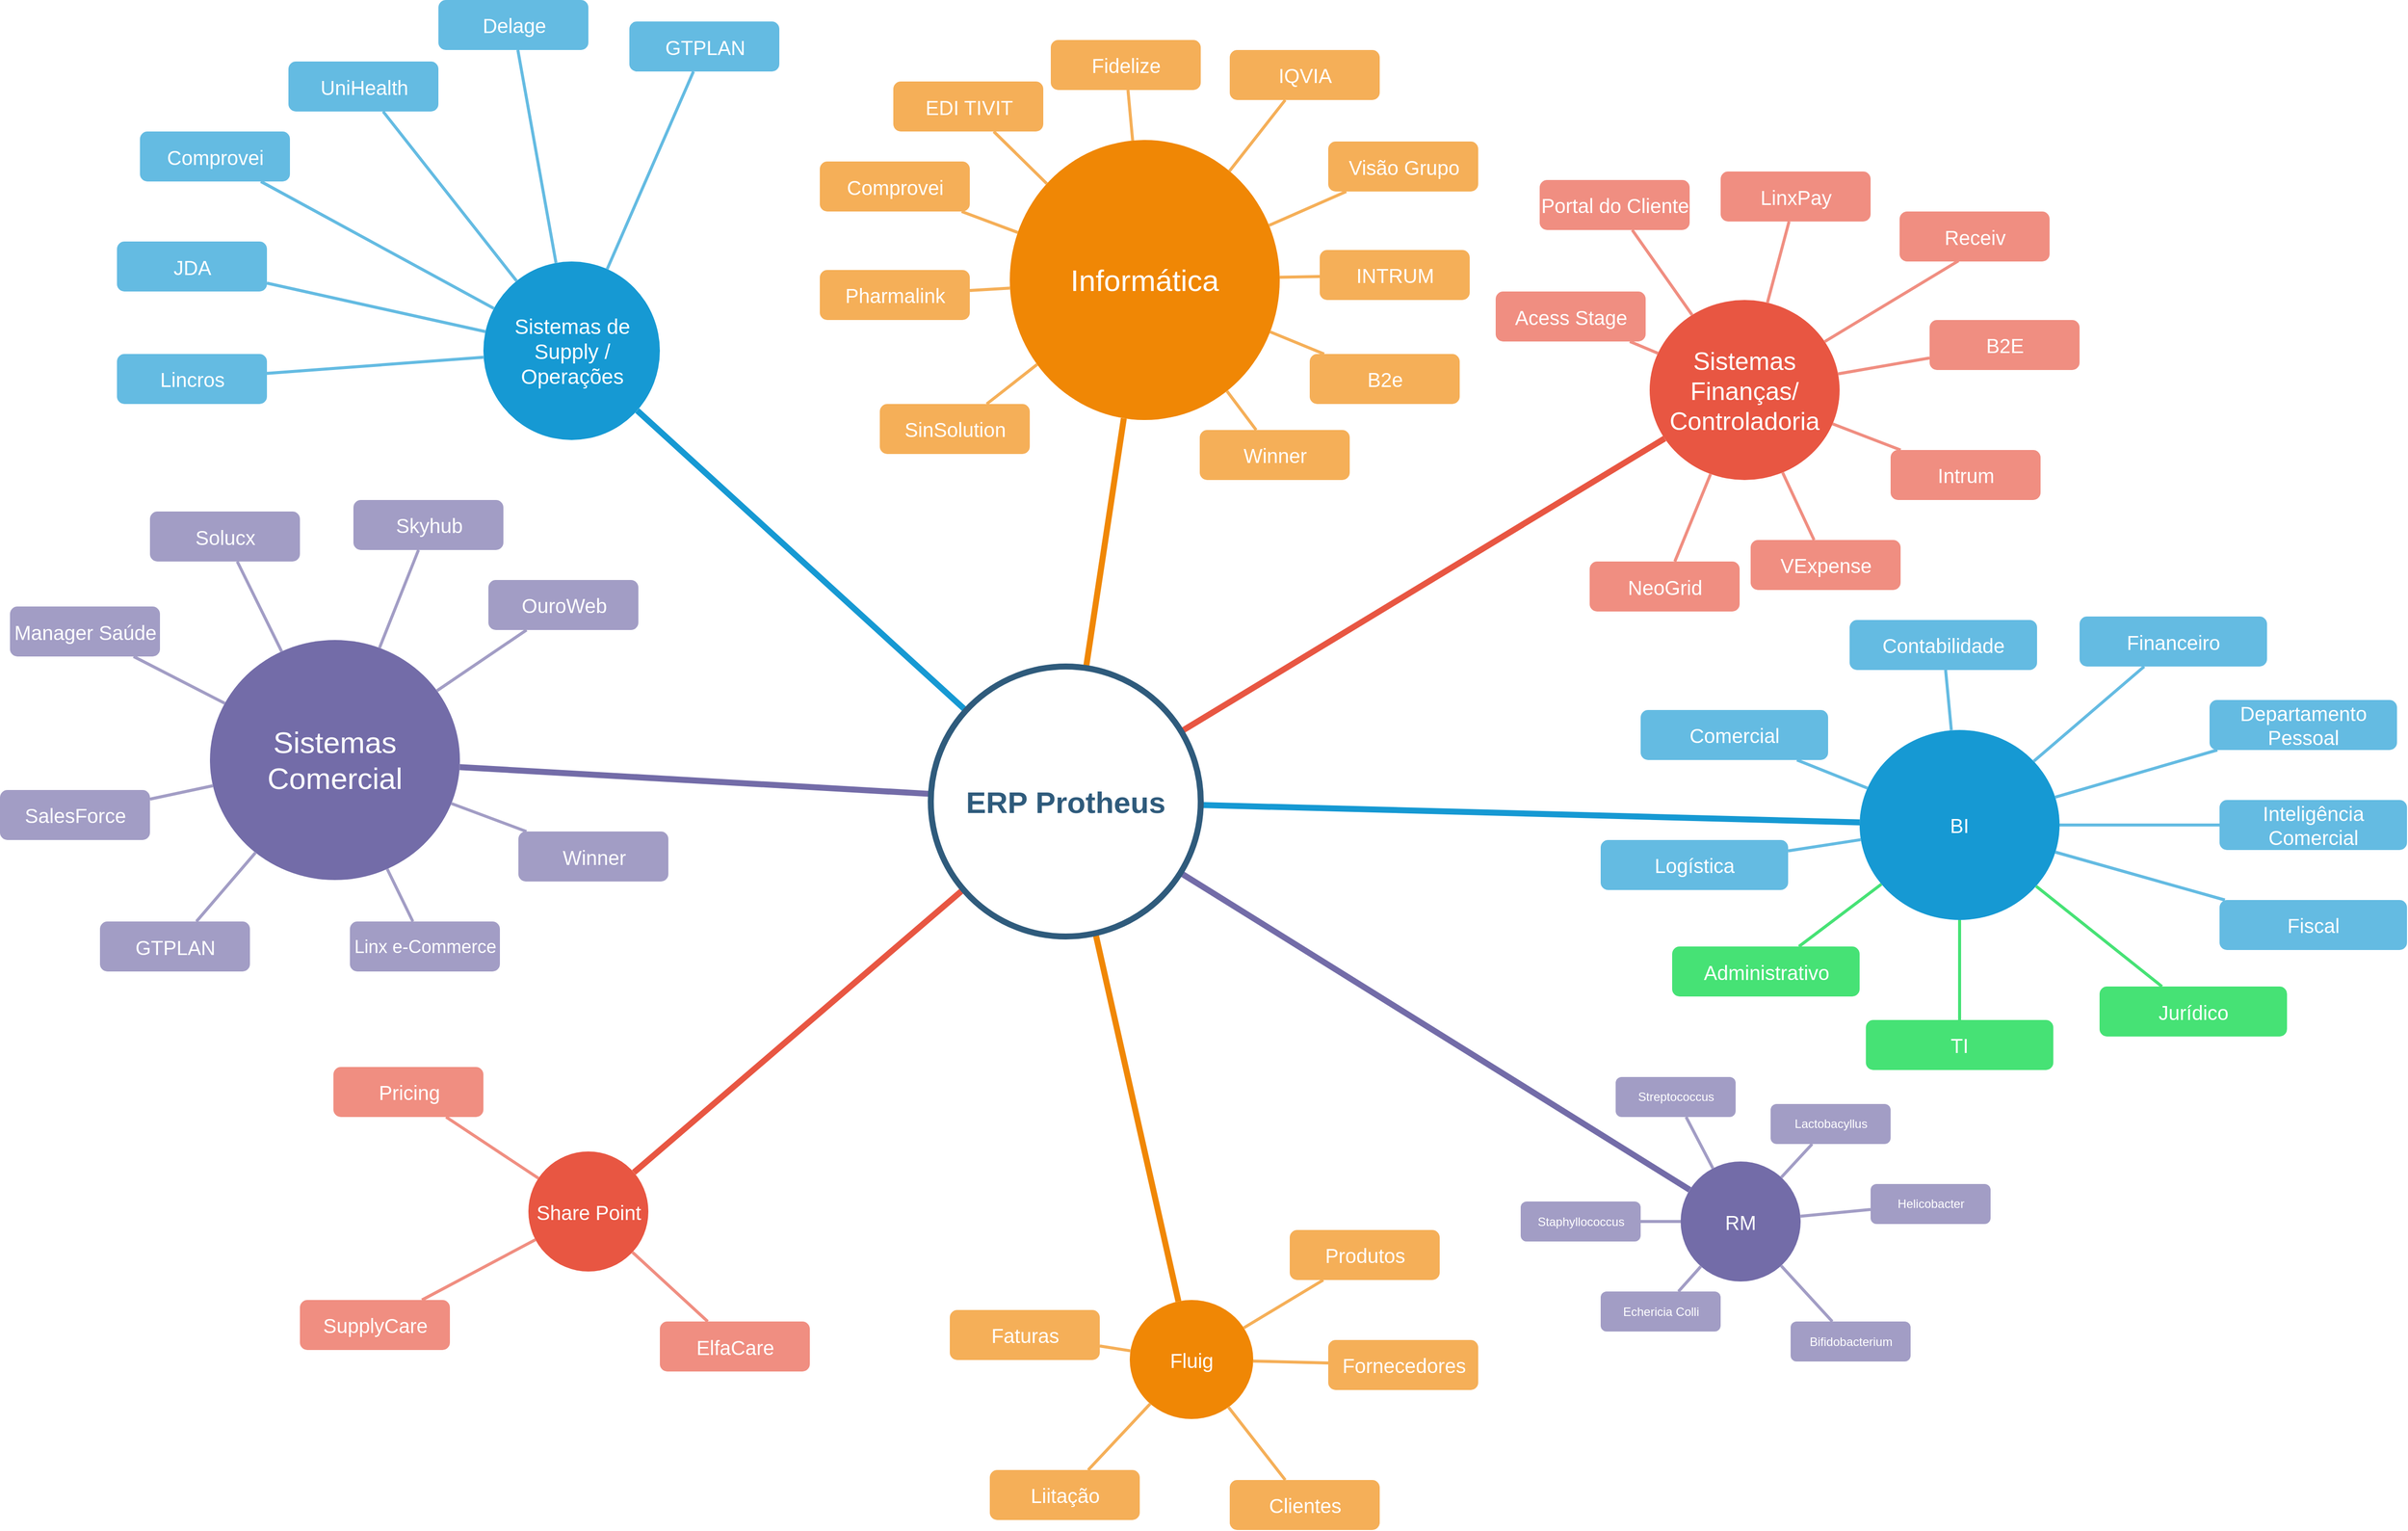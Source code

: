 <mxfile version="14.2.9" type="github">
  <diagram id="6a731a19-8d31-9384-78a2-239565b7b9f0" name="Page-1">
    <mxGraphModel dx="1102" dy="614" grid="1" gridSize="10" guides="1" tooltips="1" connect="1" arrows="1" fold="1" page="1" pageScale="1" pageWidth="1169" pageHeight="827" background="#ffffff" math="0" shadow="0">
      <root>
        <mxCell id="0" />
        <mxCell id="1" parent="0" />
        <mxCell id="1350" value="Sistemas de Supply / Operações" style="ellipse;whiteSpace=wrap;html=1;shadow=0;fontFamily=Helvetica;fontSize=21;fontColor=#FFFFFF;align=center;strokeWidth=3;fillColor=#1699D3;strokeColor=none;" parent="1" vertex="1">
          <mxGeometry x="513.5" y="271.5" width="176.5" height="178.5" as="geometry" />
        </mxCell>
        <mxCell id="1351" value="Informática" style="ellipse;whiteSpace=wrap;html=1;shadow=0;fontFamily=Helvetica;fontSize=30;fontColor=#FFFFFF;align=center;strokeWidth=3;fillColor=#F08705;strokeColor=none;gradientColor=none;" parent="1" vertex="1">
          <mxGeometry x="1040" y="150" width="270" height="280" as="geometry" />
        </mxCell>
        <mxCell id="1352" value="Sistemas Finanças/ Controladoria" style="ellipse;whiteSpace=wrap;html=1;shadow=0;fontFamily=Helvetica;fontSize=25;fontColor=#FFFFFF;align=center;strokeWidth=3;fillColor=#E85642;strokeColor=none;" parent="1" vertex="1">
          <mxGeometry x="1680" y="310" width="190" height="180" as="geometry" />
        </mxCell>
        <mxCell id="1353" value="BI" style="ellipse;whiteSpace=wrap;html=1;shadow=0;fontFamily=Helvetica;fontSize=20;fontColor=#FFFFFF;align=center;strokeWidth=3;fillColor=#1699D3;strokeColor=none;" parent="1" vertex="1">
          <mxGeometry x="1890" y="740" width="200" height="190" as="geometry" />
        </mxCell>
        <mxCell id="1354" value="RM" style="ellipse;whiteSpace=wrap;html=1;shadow=0;fontFamily=Helvetica;fontSize=20;fontColor=#FFFFFF;align=center;strokeWidth=3;fillColor=#736ca8;strokeColor=none;" parent="1" vertex="1">
          <mxGeometry x="1711" y="1171.5" width="120" height="120" as="geometry" />
        </mxCell>
        <mxCell id="1355" value="Fluig" style="ellipse;whiteSpace=wrap;html=1;shadow=0;fontFamily=Helvetica;fontSize=20;fontColor=#FFFFFF;align=center;strokeWidth=3;fillColor=#F08705;strokeColor=none;" parent="1" vertex="1">
          <mxGeometry x="1160" y="1310" width="123.5" height="119" as="geometry" />
        </mxCell>
        <mxCell id="1356" value="Share Point" style="ellipse;whiteSpace=wrap;html=1;shadow=0;fontFamily=Helvetica;fontSize=20;fontColor=#FFFFFF;align=center;strokeWidth=3;fillColor=#E85642;strokeColor=none;" parent="1" vertex="1">
          <mxGeometry x="558.5" y="1161.5" width="120" height="120" as="geometry" />
        </mxCell>
        <mxCell id="1358" value="UniHealth" style="rounded=1;fillColor=#64BBE2;strokeColor=none;strokeWidth=3;shadow=0;html=1;fontColor=#FFFFFF;fontSize=20;" parent="1" vertex="1">
          <mxGeometry x="318.5" y="71.5" width="150" height="50" as="geometry" />
        </mxCell>
        <mxCell id="1359" style="endArrow=none;strokeWidth=6;strokeColor=#1699D3;html=1;" parent="1" source="1515" target="1350" edge="1">
          <mxGeometry relative="1" as="geometry" />
        </mxCell>
        <mxCell id="1360" style="endArrow=none;strokeWidth=6;strokeColor=#f08705;html=1;" parent="1" source="1515" target="1351" edge="1">
          <mxGeometry relative="1" as="geometry" />
        </mxCell>
        <mxCell id="1361" style="endArrow=none;strokeWidth=6;strokeColor=#E85642;html=1;" parent="1" source="1515" target="1352" edge="1">
          <mxGeometry relative="1" as="geometry" />
        </mxCell>
        <mxCell id="1362" style="endArrow=none;strokeWidth=6;strokeColor=#1699D3;html=1;" parent="1" source="1515" target="1353" edge="1">
          <mxGeometry relative="1" as="geometry" />
        </mxCell>
        <mxCell id="1363" style="endArrow=none;strokeWidth=6;strokeColor=#736CA8;html=1;" parent="1" source="1515" target="1516" edge="1">
          <mxGeometry relative="1" as="geometry" />
        </mxCell>
        <mxCell id="1364" style="endArrow=none;strokeWidth=6;strokeColor=#736ca8;html=1;" parent="1" source="1515" target="1354" edge="1">
          <mxGeometry relative="1" as="geometry" />
        </mxCell>
        <mxCell id="1365" value="" style="edgeStyle=none;endArrow=none;strokeWidth=6;strokeColor=#F08705;html=1;" parent="1" source="1515" target="1355" edge="1">
          <mxGeometry x="181" y="226.5" width="100" height="100" as="geometry">
            <mxPoint x="181" y="326.5" as="sourcePoint" />
            <mxPoint x="281" y="226.5" as="targetPoint" />
          </mxGeometry>
        </mxCell>
        <mxCell id="1366" value="" style="edgeStyle=none;endArrow=none;strokeWidth=6;strokeColor=#E85642;html=1;" parent="1" source="1515" target="1356" edge="1">
          <mxGeometry x="181" y="226.5" width="100" height="100" as="geometry">
            <mxPoint x="181" y="326.5" as="sourcePoint" />
            <mxPoint x="281" y="226.5" as="targetPoint" />
          </mxGeometry>
        </mxCell>
        <mxCell id="1367" value="JDA" style="rounded=1;fillColor=#64BBE2;strokeColor=none;strokeWidth=3;shadow=0;html=1;fontColor=#FFFFFF;fontSize=20;" parent="1" vertex="1">
          <mxGeometry x="147" y="251.5" width="150" height="50" as="geometry" />
        </mxCell>
        <mxCell id="1368" value="Delage" style="rounded=1;fillColor=#64BBE2;strokeColor=none;strokeWidth=3;shadow=0;html=1;fontColor=#FFFFFF;fontSize=20;" parent="1" vertex="1">
          <mxGeometry x="468.5" y="10" width="150" height="50" as="geometry" />
        </mxCell>
        <mxCell id="1378" value="" style="edgeStyle=none;endArrow=none;strokeWidth=3;strokeColor=#64BBE2;html=1;" parent="1" source="1350" target="1367" edge="1">
          <mxGeometry x="-221.5" y="56.5" width="100" height="100" as="geometry">
            <mxPoint x="-221.5" y="156.5" as="sourcePoint" />
            <mxPoint x="-121.5" y="56.5" as="targetPoint" />
          </mxGeometry>
        </mxCell>
        <mxCell id="1379" value="" style="edgeStyle=none;endArrow=none;strokeWidth=3;strokeColor=#64BBE2;html=1;" parent="1" source="1350" target="1358" edge="1">
          <mxGeometry x="-221.5" y="56.5" width="100" height="100" as="geometry">
            <mxPoint x="-221.5" y="156.5" as="sourcePoint" />
            <mxPoint x="-121.5" y="56.5" as="targetPoint" />
          </mxGeometry>
        </mxCell>
        <mxCell id="1380" value="" style="edgeStyle=none;endArrow=none;strokeWidth=3;strokeColor=#64BBE2;html=1;" parent="1" source="1350" target="1368" edge="1">
          <mxGeometry x="-221.5" y="56.5" width="100" height="100" as="geometry">
            <mxPoint x="-221.5" y="156.5" as="sourcePoint" />
            <mxPoint x="-121.5" y="56.5" as="targetPoint" />
          </mxGeometry>
        </mxCell>
        <mxCell id="1388" value="SinSolution" style="rounded=1;fillColor=#f5af58;strokeColor=none;strokeWidth=3;shadow=0;html=1;fontColor=#FFFFFF;fontSize=20;" parent="1" vertex="1">
          <mxGeometry x="910" y="414" width="150" height="50" as="geometry" />
        </mxCell>
        <mxCell id="1389" value="Pharmalink" style="rounded=1;fillColor=#f5af58;strokeColor=none;strokeWidth=3;shadow=0;html=1;fontColor=#FFFFFF;fontSize=20;" parent="1" vertex="1">
          <mxGeometry x="850" y="280" width="150" height="50" as="geometry" />
        </mxCell>
        <mxCell id="1390" value="Comprovei" style="rounded=1;fillColor=#f5af58;strokeColor=none;strokeWidth=3;shadow=0;html=1;fontColor=#FFFFFF;fontSize=20;" parent="1" vertex="1">
          <mxGeometry x="850" y="171.5" width="150" height="50" as="geometry" />
        </mxCell>
        <mxCell id="1391" value="EDI TIVIT" style="rounded=1;fillColor=#f5af58;strokeColor=none;strokeWidth=3;shadow=0;html=1;fontColor=#FFFFFF;fontSize=20;" parent="1" vertex="1">
          <mxGeometry x="923.5" y="91.5" width="150" height="50" as="geometry" />
        </mxCell>
        <mxCell id="1392" value="Fidelize" style="rounded=1;fillColor=#f5af58;strokeColor=none;strokeWidth=3;shadow=0;html=1;fontColor=#FFFFFF;fontSize=20;" parent="1" vertex="1">
          <mxGeometry x="1081" y="50" width="150" height="50" as="geometry" />
        </mxCell>
        <mxCell id="1393" value="IQVIA" style="rounded=1;fillColor=#f5af58;strokeColor=none;strokeWidth=3;shadow=0;html=1;fontColor=#FFFFFF;fontSize=20;" parent="1" vertex="1">
          <mxGeometry x="1260" y="60" width="150" height="50" as="geometry" />
        </mxCell>
        <mxCell id="1394" value="Visão Grupo" style="rounded=1;fillColor=#f5af58;strokeColor=none;strokeWidth=3;shadow=0;html=1;fontColor=#FFFFFF;fontSize=20;" parent="1" vertex="1">
          <mxGeometry x="1358.5" y="151.5" width="150" height="50" as="geometry" />
        </mxCell>
        <mxCell id="1395" value="INTRUM" style="rounded=1;fillColor=#f5af58;strokeColor=none;strokeWidth=3;shadow=0;html=1;fontColor=#FFFFFF;fontSize=20;" parent="1" vertex="1">
          <mxGeometry x="1350" y="260" width="150" height="50" as="geometry" />
        </mxCell>
        <mxCell id="1396" value="B2e" style="rounded=1;fillColor=#f5af58;strokeColor=none;strokeWidth=3;shadow=0;html=1;fontColor=#FFFFFF;fontSize=20;" parent="1" vertex="1">
          <mxGeometry x="1340" y="364" width="150" height="50" as="geometry" />
        </mxCell>
        <mxCell id="1397" value="Winner" style="rounded=1;fillColor=#f5af58;strokeColor=none;strokeWidth=3;shadow=0;html=1;fontColor=#FFFFFF;fontSize=20;" parent="1" vertex="1">
          <mxGeometry x="1230" y="440" width="150" height="50" as="geometry" />
        </mxCell>
        <mxCell id="1400" value="" style="edgeStyle=none;endArrow=none;strokeWidth=3;strokeColor=#F5AF58;html=1;" parent="1" source="1351" target="1388" edge="1">
          <mxGeometry x="3.5" y="21.5" width="100" height="100" as="geometry">
            <mxPoint x="3.5" y="121.5" as="sourcePoint" />
            <mxPoint x="103.5" y="21.5" as="targetPoint" />
          </mxGeometry>
        </mxCell>
        <mxCell id="1401" value="" style="edgeStyle=none;endArrow=none;strokeWidth=3;strokeColor=#F5AF58;html=1;" parent="1" source="1351" target="1389" edge="1">
          <mxGeometry x="3.5" y="21.5" width="100" height="100" as="geometry">
            <mxPoint x="3.5" y="121.5" as="sourcePoint" />
            <mxPoint x="103.5" y="21.5" as="targetPoint" />
          </mxGeometry>
        </mxCell>
        <mxCell id="1402" value="" style="edgeStyle=none;endArrow=none;strokeWidth=3;strokeColor=#F5AF58;html=1;" parent="1" source="1351" target="1390" edge="1">
          <mxGeometry x="3.5" y="21.5" width="100" height="100" as="geometry">
            <mxPoint x="3.5" y="121.5" as="sourcePoint" />
            <mxPoint x="103.5" y="21.5" as="targetPoint" />
          </mxGeometry>
        </mxCell>
        <mxCell id="1403" value="" style="edgeStyle=none;endArrow=none;strokeWidth=3;strokeColor=#F5AF58;html=1;" parent="1" source="1351" target="1391" edge="1">
          <mxGeometry x="3.5" y="21.5" width="100" height="100" as="geometry">
            <mxPoint x="3.5" y="121.5" as="sourcePoint" />
            <mxPoint x="103.5" y="21.5" as="targetPoint" />
          </mxGeometry>
        </mxCell>
        <mxCell id="1404" value="" style="edgeStyle=none;endArrow=none;strokeWidth=3;strokeColor=#F5AF58;html=1;" parent="1" source="1351" target="1392" edge="1">
          <mxGeometry x="3.5" y="21.5" width="100" height="100" as="geometry">
            <mxPoint x="3.5" y="121.5" as="sourcePoint" />
            <mxPoint x="103.5" y="21.5" as="targetPoint" />
          </mxGeometry>
        </mxCell>
        <mxCell id="1405" value="" style="edgeStyle=none;endArrow=none;strokeWidth=3;strokeColor=#F5AF58;html=1;" parent="1" source="1351" target="1393" edge="1">
          <mxGeometry x="3.5" y="21.5" width="100" height="100" as="geometry">
            <mxPoint x="3.5" y="121.5" as="sourcePoint" />
            <mxPoint x="103.5" y="21.5" as="targetPoint" />
          </mxGeometry>
        </mxCell>
        <mxCell id="1406" value="" style="edgeStyle=none;endArrow=none;strokeWidth=3;strokeColor=#F5AF58;html=1;" parent="1" source="1351" target="1394" edge="1">
          <mxGeometry x="3.5" y="21.5" width="100" height="100" as="geometry">
            <mxPoint x="3.5" y="121.5" as="sourcePoint" />
            <mxPoint x="103.5" y="21.5" as="targetPoint" />
          </mxGeometry>
        </mxCell>
        <mxCell id="1407" value="" style="edgeStyle=none;endArrow=none;strokeWidth=3;strokeColor=#F5AF58;html=1;" parent="1" source="1351" target="1395" edge="1">
          <mxGeometry x="3.5" y="21.5" width="100" height="100" as="geometry">
            <mxPoint x="3.5" y="121.5" as="sourcePoint" />
            <mxPoint x="103.5" y="21.5" as="targetPoint" />
          </mxGeometry>
        </mxCell>
        <mxCell id="1408" value="" style="edgeStyle=none;endArrow=none;strokeWidth=3;strokeColor=#F5AF58;html=1;" parent="1" source="1351" target="1396" edge="1">
          <mxGeometry x="3.5" y="21.5" width="100" height="100" as="geometry">
            <mxPoint x="3.5" y="121.5" as="sourcePoint" />
            <mxPoint x="103.5" y="21.5" as="targetPoint" />
          </mxGeometry>
        </mxCell>
        <mxCell id="1409" value="" style="edgeStyle=none;endArrow=none;strokeWidth=3;strokeColor=#F5AF58;html=1;" parent="1" source="1351" target="1397" edge="1">
          <mxGeometry x="3.5" y="21.5" width="100" height="100" as="geometry">
            <mxPoint x="3.5" y="121.5" as="sourcePoint" />
            <mxPoint x="103.5" y="21.5" as="targetPoint" />
          </mxGeometry>
        </mxCell>
        <mxCell id="1413" value="Acess Stage" style="rounded=1;fillColor=#f08e81;strokeColor=none;strokeWidth=3;shadow=0;html=1;fontColor=#FFFFFF;fontSize=20;" parent="1" vertex="1">
          <mxGeometry x="1526" y="301.5" width="150" height="50" as="geometry" />
        </mxCell>
        <mxCell id="1414" value="LinxPay" style="rounded=1;fillColor=#f08e81;strokeColor=none;strokeWidth=3;shadow=0;html=1;fontColor=#FFFFFF;fontSize=20;" parent="1" vertex="1">
          <mxGeometry x="1751" y="181.5" width="150" height="50" as="geometry" />
        </mxCell>
        <mxCell id="1415" value="B2E" style="rounded=1;fillColor=#f08e81;strokeColor=none;strokeWidth=3;shadow=0;html=1;fontColor=#FFFFFF;fontSize=20;" parent="1" vertex="1">
          <mxGeometry x="1960" y="330" width="150" height="50" as="geometry" />
        </mxCell>
        <mxCell id="1416" value="Intrum" style="rounded=1;fillColor=#f08e81;strokeColor=none;strokeWidth=3;shadow=0;html=1;fontColor=#FFFFFF;fontSize=20;" parent="1" vertex="1">
          <mxGeometry x="1921" y="460" width="150" height="50" as="geometry" />
        </mxCell>
        <mxCell id="1424" value="" style="edgeStyle=none;endArrow=none;strokeWidth=3;strokeColor=#F08E81;html=1;" parent="1" source="1352" target="1413" edge="1">
          <mxGeometry x="31" y="106.5" width="100" height="100" as="geometry">
            <mxPoint x="31" y="206.5" as="sourcePoint" />
            <mxPoint x="131" y="106.5" as="targetPoint" />
          </mxGeometry>
        </mxCell>
        <mxCell id="1425" value="" style="edgeStyle=none;endArrow=none;strokeWidth=3;strokeColor=#F08E81;html=1;" parent="1" source="1352" target="1414" edge="1">
          <mxGeometry x="31" y="106.5" width="100" height="100" as="geometry">
            <mxPoint x="31" y="206.5" as="sourcePoint" />
            <mxPoint x="131" y="106.5" as="targetPoint" />
          </mxGeometry>
        </mxCell>
        <mxCell id="1426" value="" style="edgeStyle=none;endArrow=none;strokeWidth=3;strokeColor=#F08E81;html=1;" parent="1" source="1352" target="1415" edge="1">
          <mxGeometry x="31" y="106.5" width="100" height="100" as="geometry">
            <mxPoint x="31" y="206.5" as="sourcePoint" />
            <mxPoint x="131" y="106.5" as="targetPoint" />
          </mxGeometry>
        </mxCell>
        <mxCell id="1427" value="" style="edgeStyle=none;endArrow=none;strokeWidth=3;strokeColor=#F08E81;html=1;" parent="1" source="1352" target="1416" edge="1">
          <mxGeometry x="31" y="106.5" width="100" height="100" as="geometry">
            <mxPoint x="31" y="206.5" as="sourcePoint" />
            <mxPoint x="131" y="106.5" as="targetPoint" />
          </mxGeometry>
        </mxCell>
        <mxCell id="1435" value="Logística" style="rounded=1;fillColor=#64BBE2;strokeColor=none;strokeWidth=3;shadow=0;html=1;fontColor=#FFFFFF;fontSize=20;aspect=fixed;whiteSpace=wrap;" parent="1" vertex="1">
          <mxGeometry x="1631" y="850" width="187.5" height="50" as="geometry" />
        </mxCell>
        <mxCell id="1436" value="Comercial" style="rounded=1;fillColor=#64BBE2;strokeColor=none;strokeWidth=3;shadow=0;html=1;fontColor=#FFFFFF;fontSize=20;aspect=fixed;whiteSpace=wrap;" parent="1" vertex="1">
          <mxGeometry x="1671" y="720" width="187.5" height="50" as="geometry" />
        </mxCell>
        <mxCell id="1437" value="Contabilidade" style="rounded=1;fillColor=#64BBE2;strokeColor=none;strokeWidth=3;shadow=0;html=1;fontColor=#FFFFFF;fontSize=20;aspect=fixed;whiteSpace=wrap;" parent="1" vertex="1">
          <mxGeometry x="1880" y="630" width="187.5" height="50" as="geometry" />
        </mxCell>
        <mxCell id="1438" value="Financeiro" style="rounded=1;fillColor=#64BBE2;strokeColor=none;strokeWidth=3;shadow=0;html=1;fontColor=#FFFFFF;fontSize=20;aspect=fixed;whiteSpace=wrap;" parent="1" vertex="1">
          <mxGeometry x="2110" y="626.5" width="187.5" height="50" as="geometry" />
        </mxCell>
        <mxCell id="1439" value="Departamento Pessoal" style="rounded=1;fillColor=#64BBE2;strokeColor=none;strokeWidth=3;shadow=0;html=1;fontColor=#FFFFFF;fontSize=20;aspect=fixed;whiteSpace=wrap;" parent="1" vertex="1">
          <mxGeometry x="2240" y="710" width="187.5" height="50" as="geometry" />
        </mxCell>
        <mxCell id="1440" value="Inteligência Comercial" style="rounded=1;fillColor=#64BBE2;strokeColor=none;strokeWidth=3;shadow=0;html=1;fontColor=#FFFFFF;fontSize=20;aspect=fixed;whiteSpace=wrap;" parent="1" vertex="1">
          <mxGeometry x="2250" y="810" width="187.5" height="50" as="geometry" />
        </mxCell>
        <mxCell id="1441" value="Jurídico" style="rounded=1;strokeColor=none;strokeWidth=3;shadow=0;html=1;fontColor=#FFFFFF;fontSize=20;aspect=fixed;whiteSpace=wrap;fillColor=#46E275;" parent="1" vertex="1">
          <mxGeometry x="2130" y="996.5" width="187.5" height="50" as="geometry" />
        </mxCell>
        <mxCell id="1442" value="Fiscal" style="rounded=1;fillColor=#64BBE2;strokeColor=none;strokeWidth=3;shadow=0;html=1;fontColor=#FFFFFF;fontSize=20;aspect=fixed;whiteSpace=wrap;" parent="1" vertex="1">
          <mxGeometry x="2250" y="910" width="187.5" height="50" as="geometry" />
        </mxCell>
        <mxCell id="1443" value="TI" style="rounded=1;strokeColor=none;strokeWidth=3;shadow=0;html=1;fontColor=#FFFFFF;fontSize=20;aspect=fixed;whiteSpace=wrap;fillColor=#46E275;" parent="1" vertex="1">
          <mxGeometry x="1896.25" y="1030" width="187.5" height="50" as="geometry" />
        </mxCell>
        <mxCell id="1444" value="Administrativo" style="rounded=1;strokeColor=none;strokeWidth=3;shadow=0;html=1;fontColor=#FFFFFF;fontSize=20;aspect=fixed;whiteSpace=wrap;fillColor=#46E275;" parent="1" vertex="1">
          <mxGeometry x="1702.5" y="956.5" width="187.5" height="50" as="geometry" />
        </mxCell>
        <mxCell id="1446" value="" style="edgeStyle=none;endArrow=none;strokeWidth=3;strokeColor=#64BBE2;html=1;" parent="1" source="1353" target="1435" edge="1">
          <mxGeometry x="-24" y="196.5" width="100" height="100" as="geometry">
            <mxPoint x="-24" y="296.5" as="sourcePoint" />
            <mxPoint x="76" y="196.5" as="targetPoint" />
          </mxGeometry>
        </mxCell>
        <mxCell id="1447" value="" style="edgeStyle=none;endArrow=none;strokeWidth=3;strokeColor=#64BBE2;html=1;" parent="1" source="1353" target="1436" edge="1">
          <mxGeometry x="-24" y="196.5" width="100" height="100" as="geometry">
            <mxPoint x="-24" y="296.5" as="sourcePoint" />
            <mxPoint x="76" y="196.5" as="targetPoint" />
          </mxGeometry>
        </mxCell>
        <mxCell id="1448" value="" style="edgeStyle=none;endArrow=none;strokeWidth=3;strokeColor=#64BBE2;html=1;" parent="1" source="1353" target="1437" edge="1">
          <mxGeometry x="-24" y="196.5" width="100" height="100" as="geometry">
            <mxPoint x="-24" y="296.5" as="sourcePoint" />
            <mxPoint x="76" y="196.5" as="targetPoint" />
          </mxGeometry>
        </mxCell>
        <mxCell id="1449" value="" style="edgeStyle=none;endArrow=none;strokeWidth=3;strokeColor=#64BBE2;html=1;" parent="1" source="1353" target="1438" edge="1">
          <mxGeometry x="-24" y="196.5" width="100" height="100" as="geometry">
            <mxPoint x="-24" y="296.5" as="sourcePoint" />
            <mxPoint x="76" y="196.5" as="targetPoint" />
          </mxGeometry>
        </mxCell>
        <mxCell id="1450" value="" style="edgeStyle=none;endArrow=none;strokeWidth=3;strokeColor=#64BBE2;html=1;" parent="1" source="1353" target="1439" edge="1">
          <mxGeometry x="-24" y="196.5" width="100" height="100" as="geometry">
            <mxPoint x="-24" y="296.5" as="sourcePoint" />
            <mxPoint x="76" y="196.5" as="targetPoint" />
          </mxGeometry>
        </mxCell>
        <mxCell id="1451" value="" style="edgeStyle=none;endArrow=none;strokeWidth=3;strokeColor=#64BBE2;html=1;" parent="1" source="1353" target="1440" edge="1">
          <mxGeometry x="-24" y="196.5" width="100" height="100" as="geometry">
            <mxPoint x="-24" y="296.5" as="sourcePoint" />
            <mxPoint x="76" y="196.5" as="targetPoint" />
          </mxGeometry>
        </mxCell>
        <mxCell id="1452" value="" style="edgeStyle=none;endArrow=none;strokeWidth=3;strokeColor=#64BBE2;html=1;" parent="1" source="1353" target="1442" edge="1">
          <mxGeometry x="-24" y="196.5" width="100" height="100" as="geometry">
            <mxPoint x="-24" y="296.5" as="sourcePoint" />
            <mxPoint x="76" y="196.5" as="targetPoint" />
          </mxGeometry>
        </mxCell>
        <mxCell id="1453" value="" style="edgeStyle=none;endArrow=none;strokeWidth=3;html=1;strokeColor=#46E275;" parent="1" source="1353" target="1441" edge="1">
          <mxGeometry x="-24" y="196.5" width="100" height="100" as="geometry">
            <mxPoint x="-24" y="296.5" as="sourcePoint" />
            <mxPoint x="76" y="196.5" as="targetPoint" />
          </mxGeometry>
        </mxCell>
        <mxCell id="1454" value="" style="edgeStyle=none;endArrow=none;strokeWidth=3;html=1;strokeColor=#46E275;" parent="1" source="1353" target="1443" edge="1">
          <mxGeometry x="-24" y="196.5" width="100" height="100" as="geometry">
            <mxPoint x="-24" y="296.5" as="sourcePoint" />
            <mxPoint x="76" y="196.5" as="targetPoint" />
          </mxGeometry>
        </mxCell>
        <mxCell id="1455" value="" style="edgeStyle=none;endArrow=none;strokeWidth=3;html=1;strokeColor=#46E275;" parent="1" source="1353" target="1444" edge="1">
          <mxGeometry x="-24" y="196.5" width="100" height="100" as="geometry">
            <mxPoint x="-24" y="296.5" as="sourcePoint" />
            <mxPoint x="76" y="196.5" as="targetPoint" />
          </mxGeometry>
        </mxCell>
        <mxCell id="1457" value="Streptococcus" style="rounded=1;fillColor=#a29dc5;strokeColor=none;strokeWidth=3;shadow=0;html=1;fontColor=#FFFFFF;" parent="1" vertex="1">
          <mxGeometry x="1646" y="1087" width="120" height="40" as="geometry" />
        </mxCell>
        <mxCell id="1458" value="Echericia Colli" style="rounded=1;fillColor=#a29dc5;strokeColor=none;strokeWidth=3;shadow=0;html=1;fontColor=#FFFFFF;" parent="1" vertex="1">
          <mxGeometry x="1631" y="1301.5" width="120" height="40" as="geometry" />
        </mxCell>
        <mxCell id="1459" value="Lactobacyllus" style="rounded=1;fillColor=#a29dc5;strokeColor=none;strokeWidth=3;shadow=0;html=1;fontColor=#FFFFFF;" parent="1" vertex="1">
          <mxGeometry x="1801" y="1114" width="120" height="40" as="geometry" />
        </mxCell>
        <mxCell id="1460" value="Helicobacter" style="rounded=1;fillColor=#a29dc5;strokeColor=none;strokeWidth=3;shadow=0;html=1;fontColor=#FFFFFF;" parent="1" vertex="1">
          <mxGeometry x="1901" y="1194" width="120" height="40" as="geometry" />
        </mxCell>
        <mxCell id="1461" value="Bifidobacterium" style="rounded=1;fillColor=#a29dc5;strokeColor=none;strokeWidth=3;shadow=0;html=1;fontColor=#FFFFFF;" parent="1" vertex="1">
          <mxGeometry x="1821" y="1331.5" width="120" height="40" as="geometry" />
        </mxCell>
        <mxCell id="1462" value="Staphyllococcus" style="rounded=1;fillColor=#a29dc5;strokeColor=none;strokeWidth=3;shadow=0;html=1;fontColor=#FFFFFF;" parent="1" vertex="1">
          <mxGeometry x="1551" y="1211.5" width="120" height="40" as="geometry" />
        </mxCell>
        <mxCell id="1463" value="" style="edgeStyle=none;endArrow=none;strokeWidth=3;strokeColor=#A29DC5;html=1;" parent="1" source="1354" target="1460" edge="1">
          <mxGeometry x="251" y="-103.5" width="100" height="100" as="geometry">
            <mxPoint x="251" y="-3.5" as="sourcePoint" />
            <mxPoint x="351" y="-103.5" as="targetPoint" />
          </mxGeometry>
        </mxCell>
        <mxCell id="1464" value="" style="edgeStyle=none;endArrow=none;strokeWidth=3;strokeColor=#A29DC5;html=1;" parent="1" source="1354" target="1461" edge="1">
          <mxGeometry x="251" y="-103.5" width="100" height="100" as="geometry">
            <mxPoint x="251" y="-3.5" as="sourcePoint" />
            <mxPoint x="351" y="-103.5" as="targetPoint" />
          </mxGeometry>
        </mxCell>
        <mxCell id="1465" value="" style="edgeStyle=none;endArrow=none;strokeWidth=3;strokeColor=#A29DC5;html=1;" parent="1" source="1354" target="1458" edge="1">
          <mxGeometry x="251" y="-103.5" width="100" height="100" as="geometry">
            <mxPoint x="251" y="-3.5" as="sourcePoint" />
            <mxPoint x="351" y="-103.5" as="targetPoint" />
          </mxGeometry>
        </mxCell>
        <mxCell id="1466" value="" style="edgeStyle=none;endArrow=none;strokeWidth=3;strokeColor=#A29DC5;html=1;" parent="1" source="1354" target="1462" edge="1">
          <mxGeometry x="251" y="-103.5" width="100" height="100" as="geometry">
            <mxPoint x="251" y="-3.5" as="sourcePoint" />
            <mxPoint x="351" y="-103.5" as="targetPoint" />
          </mxGeometry>
        </mxCell>
        <mxCell id="1467" value="" style="edgeStyle=none;endArrow=none;strokeWidth=3;strokeColor=#A29DC5;html=1;" parent="1" source="1354" target="1457" edge="1">
          <mxGeometry x="251" y="-103.5" width="100" height="100" as="geometry">
            <mxPoint x="251" y="-3.5" as="sourcePoint" />
            <mxPoint x="351" y="-103.5" as="targetPoint" />
          </mxGeometry>
        </mxCell>
        <mxCell id="1468" value="Clientes" style="rounded=1;fillColor=#f5af58;strokeColor=none;strokeWidth=3;shadow=0;html=1;fontColor=#FFFFFF;fontSize=20;" parent="1" vertex="1">
          <mxGeometry x="1260" y="1490" width="150" height="50" as="geometry" />
        </mxCell>
        <mxCell id="1475" value="Liitação" style="rounded=1;fillColor=#f5af58;strokeColor=none;strokeWidth=3;shadow=0;html=1;fontColor=#FFFFFF;fontSize=20;" parent="1" vertex="1">
          <mxGeometry x="1020" y="1480" width="150" height="50" as="geometry" />
        </mxCell>
        <mxCell id="1476" value="Faturas" style="rounded=1;fillColor=#f5af58;strokeColor=none;strokeWidth=3;shadow=0;html=1;fontColor=#FFFFFF;fontSize=20;" parent="1" vertex="1">
          <mxGeometry x="980" y="1320" width="150" height="50" as="geometry" />
        </mxCell>
        <mxCell id="1477" value="Produtos" style="rounded=1;fillColor=#f5af58;strokeColor=none;strokeWidth=3;shadow=0;html=1;fontColor=#FFFFFF;fontSize=20;" parent="1" vertex="1">
          <mxGeometry x="1320" y="1240" width="150" height="50" as="geometry" />
        </mxCell>
        <mxCell id="1478" value="Fornecedores" style="rounded=1;fillColor=#f5af58;strokeColor=none;strokeWidth=3;shadow=0;html=1;fontColor=#FFFFFF;fontSize=20;" parent="1" vertex="1">
          <mxGeometry x="1358.5" y="1350" width="150" height="50" as="geometry" />
        </mxCell>
        <mxCell id="1479" value="" style="edgeStyle=none;endArrow=none;strokeWidth=3;strokeColor=#F5AF58;html=1;" parent="1" source="1355" target="1478" edge="1">
          <mxGeometry x="243.5" y="39" width="100" height="100" as="geometry">
            <mxPoint x="243.5" y="139" as="sourcePoint" />
            <mxPoint x="343.5" y="39" as="targetPoint" />
          </mxGeometry>
        </mxCell>
        <mxCell id="1480" value="" style="edgeStyle=none;endArrow=none;strokeWidth=3;strokeColor=#F5AF58;html=1;" parent="1" source="1355" target="1468" edge="1">
          <mxGeometry x="243.5" y="39" width="100" height="100" as="geometry">
            <mxPoint x="243.5" y="139" as="sourcePoint" />
            <mxPoint x="343.5" y="39" as="targetPoint" />
          </mxGeometry>
        </mxCell>
        <mxCell id="1487" value="" style="edgeStyle=none;endArrow=none;strokeWidth=3;strokeColor=#F5AF58;html=1;" parent="1" source="1355" target="1475" edge="1">
          <mxGeometry x="243.5" y="39" width="100" height="100" as="geometry">
            <mxPoint x="243.5" y="139" as="sourcePoint" />
            <mxPoint x="343.5" y="39" as="targetPoint" />
          </mxGeometry>
        </mxCell>
        <mxCell id="1488" value="" style="edgeStyle=none;endArrow=none;strokeWidth=3;strokeColor=#F5AF58;html=1;" parent="1" source="1355" target="1476" edge="1">
          <mxGeometry x="243.5" y="39" width="100" height="100" as="geometry">
            <mxPoint x="243.5" y="139" as="sourcePoint" />
            <mxPoint x="343.5" y="39" as="targetPoint" />
          </mxGeometry>
        </mxCell>
        <mxCell id="1489" value="" style="edgeStyle=none;endArrow=none;strokeWidth=3;strokeColor=#F5AF58;html=1;" parent="1" source="1355" target="1477" edge="1">
          <mxGeometry x="243.5" y="39" width="100" height="100" as="geometry">
            <mxPoint x="243.5" y="139" as="sourcePoint" />
            <mxPoint x="343.5" y="39" as="targetPoint" />
          </mxGeometry>
        </mxCell>
        <mxCell id="1491" value="Pricing" style="rounded=1;fillColor=#f08e81;strokeColor=none;strokeWidth=3;shadow=0;html=1;fontColor=#FFFFFF;fontSize=20;" parent="1" vertex="1">
          <mxGeometry x="363.5" y="1077" width="150" height="50" as="geometry" />
        </mxCell>
        <mxCell id="1492" value="SupplyCare" style="rounded=1;fillColor=#f08e81;strokeColor=none;strokeWidth=3;shadow=0;html=1;fontColor=#FFFFFF;fontSize=20;" parent="1" vertex="1">
          <mxGeometry x="330" y="1310" width="150" height="50" as="geometry" />
        </mxCell>
        <mxCell id="1501" value="ElfaCare" style="rounded=1;fillColor=#f08e81;strokeColor=none;strokeWidth=3;shadow=0;html=1;fontColor=#FFFFFF;fontSize=20;" parent="1" vertex="1">
          <mxGeometry x="690" y="1331.5" width="150" height="50" as="geometry" />
        </mxCell>
        <mxCell id="1502" value="" style="edgeStyle=none;endArrow=none;strokeWidth=3;strokeColor=#F08E81;html=1;" parent="1" source="1356" target="1501" edge="1">
          <mxGeometry x="188.5" y="51.5" width="100" height="100" as="geometry">
            <mxPoint x="188.5" y="151.5" as="sourcePoint" />
            <mxPoint x="288.5" y="51.5" as="targetPoint" />
          </mxGeometry>
        </mxCell>
        <mxCell id="1504" value="" style="edgeStyle=none;endArrow=none;strokeWidth=3;strokeColor=#F08E81;html=1;" parent="1" source="1356" target="1491" edge="1">
          <mxGeometry x="188.5" y="51.5" width="100" height="100" as="geometry">
            <mxPoint x="188.5" y="151.5" as="sourcePoint" />
            <mxPoint x="288.5" y="51.5" as="targetPoint" />
          </mxGeometry>
        </mxCell>
        <mxCell id="1505" value="" style="edgeStyle=none;endArrow=none;strokeWidth=3;strokeColor=#F08E81;html=1;" parent="1" source="1356" target="1492" edge="1">
          <mxGeometry x="188.5" y="51.5" width="100" height="100" as="geometry">
            <mxPoint x="188.5" y="151.5" as="sourcePoint" />
            <mxPoint x="288.5" y="51.5" as="targetPoint" />
          </mxGeometry>
        </mxCell>
        <mxCell id="1514" style="edgeStyle=orthogonalEdgeStyle;rounded=0;html=1;exitX=0.75;exitY=0;entryX=0.75;entryY=0;startArrow=none;startFill=0;endArrow=block;endFill=1;jettySize=auto;orthogonalLoop=1;strokeColor=#12aab5;strokeWidth=6;fontSize=20;fontColor=#2F5B7C;" parent="1" source="1414" target="1414" edge="1">
          <mxGeometry relative="1" as="geometry" />
        </mxCell>
        <mxCell id="1515" value="ERP Protheus" style="ellipse;whiteSpace=wrap;html=1;shadow=0;fontFamily=Helvetica;fontSize=30;fontColor=#2F5B7C;align=center;strokeColor=#2F5B7C;strokeWidth=6;fillColor=#FFFFFF;fontStyle=1;gradientColor=none;" parent="1" vertex="1">
          <mxGeometry x="961" y="676.5" width="270" height="270" as="geometry" />
        </mxCell>
        <mxCell id="1516" value="Sistemas Comercial" style="ellipse;whiteSpace=wrap;html=1;shadow=0;fontFamily=Helvetica;fontSize=30;fontColor=#FFFFFF;align=center;strokeWidth=3;fillColor=#736ca8;strokeColor=none;" parent="1" vertex="1">
          <mxGeometry x="240" y="650" width="250" height="240" as="geometry" />
        </mxCell>
        <mxCell id="1517" value="Manager Saúde" style="rounded=1;fillColor=#a29dc5;strokeColor=none;strokeWidth=3;shadow=0;html=1;fontColor=#FFFFFF;fontSize=20;" parent="1" vertex="1">
          <mxGeometry x="40" y="616.5" width="150" height="50" as="geometry" />
        </mxCell>
        <mxCell id="1518" value="Solucx" style="rounded=1;fillColor=#a29dc5;strokeColor=none;strokeWidth=3;shadow=0;html=1;fontColor=#FFFFFF;fontSize=20;" parent="1" vertex="1">
          <mxGeometry x="180" y="521.5" width="150" height="50" as="geometry" />
        </mxCell>
        <mxCell id="1519" value="Skyhub" style="rounded=1;fillColor=#a29dc5;strokeColor=none;strokeWidth=3;shadow=0;html=1;fontColor=#FFFFFF;fontSize=20;" parent="1" vertex="1">
          <mxGeometry x="383.5" y="510" width="150" height="50" as="geometry" />
        </mxCell>
        <mxCell id="1520" value="OuroWeb" style="rounded=1;fillColor=#a29dc5;strokeColor=none;strokeWidth=3;shadow=0;html=1;fontColor=#FFFFFF;fontSize=20;" parent="1" vertex="1">
          <mxGeometry x="518.5" y="590" width="150" height="50" as="geometry" />
        </mxCell>
        <mxCell id="1521" value="Winner" style="rounded=1;fillColor=#a29dc5;strokeColor=none;strokeWidth=3;shadow=0;html=1;fontColor=#FFFFFF;fontSize=20;" parent="1" vertex="1">
          <mxGeometry x="548.5" y="841.5" width="150" height="50" as="geometry" />
        </mxCell>
        <mxCell id="1523" value="Linx e-Commerce" style="rounded=1;fillColor=#a29dc5;strokeColor=none;strokeWidth=3;shadow=0;html=1;fontColor=#FFFFFF;fontSize=18;" parent="1" vertex="1">
          <mxGeometry x="380" y="931.5" width="150" height="50" as="geometry" />
        </mxCell>
        <mxCell id="1524" value="GTPLAN" style="rounded=1;fillColor=#a29dc5;strokeColor=none;strokeWidth=3;shadow=0;html=1;fontColor=#FFFFFF;fontSize=20;" parent="1" vertex="1">
          <mxGeometry x="130" y="931.5" width="150" height="50" as="geometry" />
        </mxCell>
        <mxCell id="1525" value="SalesForce" style="rounded=1;fillColor=#a29dc5;strokeColor=none;strokeWidth=3;shadow=0;html=1;fontColor=#FFFFFF;fontSize=20;" parent="1" vertex="1">
          <mxGeometry x="30" y="800" width="150" height="50" as="geometry" />
        </mxCell>
        <mxCell id="1528" value="" style="edgeStyle=none;endArrow=none;strokeWidth=3;strokeColor=#A29DC5;html=1;" parent="1" source="1516" target="1517" edge="1">
          <mxGeometry x="-1498" y="-303.5" width="100" height="100" as="geometry">
            <mxPoint x="-1498" y="-203.5" as="sourcePoint" />
            <mxPoint x="-1398" y="-303.5" as="targetPoint" />
          </mxGeometry>
        </mxCell>
        <mxCell id="1530" value="" style="edgeStyle=none;endArrow=none;strokeWidth=3;strokeColor=#A29DC5;html=1;" parent="1" source="1516" target="1518" edge="1">
          <mxGeometry x="-1498" y="-303.5" width="100" height="100" as="geometry">
            <mxPoint x="-1498" y="-203.5" as="sourcePoint" />
            <mxPoint x="-1398" y="-303.5" as="targetPoint" />
          </mxGeometry>
        </mxCell>
        <mxCell id="1531" value="" style="edgeStyle=none;endArrow=none;strokeWidth=3;strokeColor=#A29DC5;html=1;" parent="1" source="1516" target="1519" edge="1">
          <mxGeometry x="-1498" y="-303.5" width="100" height="100" as="geometry">
            <mxPoint x="-1498" y="-203.5" as="sourcePoint" />
            <mxPoint x="-1398" y="-303.5" as="targetPoint" />
          </mxGeometry>
        </mxCell>
        <mxCell id="1532" value="" style="edgeStyle=none;endArrow=none;strokeWidth=3;strokeColor=#A29DC5;html=1;" parent="1" source="1516" target="1520" edge="1">
          <mxGeometry x="-1498" y="-303.5" width="100" height="100" as="geometry">
            <mxPoint x="-1498" y="-203.5" as="sourcePoint" />
            <mxPoint x="-1398" y="-303.5" as="targetPoint" />
          </mxGeometry>
        </mxCell>
        <mxCell id="1533" value="" style="edgeStyle=none;endArrow=none;strokeWidth=3;strokeColor=#A29DC5;html=1;" parent="1" source="1516" target="1521" edge="1">
          <mxGeometry x="-1498" y="-303.5" width="100" height="100" as="geometry">
            <mxPoint x="-1498" y="-203.5" as="sourcePoint" />
            <mxPoint x="-1398" y="-303.5" as="targetPoint" />
          </mxGeometry>
        </mxCell>
        <mxCell id="1535" value="" style="edgeStyle=none;endArrow=none;strokeWidth=3;strokeColor=#A29DC5;html=1;" parent="1" source="1516" target="1523" edge="1">
          <mxGeometry x="-1498" y="-303.5" width="100" height="100" as="geometry">
            <mxPoint x="-1498" y="-203.5" as="sourcePoint" />
            <mxPoint x="-1398" y="-303.5" as="targetPoint" />
          </mxGeometry>
        </mxCell>
        <mxCell id="1536" value="" style="edgeStyle=none;endArrow=none;strokeWidth=3;strokeColor=#A29DC5;html=1;" parent="1" source="1516" target="1524" edge="1">
          <mxGeometry x="-1498" y="-303.5" width="100" height="100" as="geometry">
            <mxPoint x="-1498" y="-203.5" as="sourcePoint" />
            <mxPoint x="-1398" y="-303.5" as="targetPoint" />
          </mxGeometry>
        </mxCell>
        <mxCell id="1537" value="" style="edgeStyle=none;endArrow=none;strokeWidth=3;strokeColor=#A29DC5;html=1;" parent="1" source="1516" target="1525" edge="1">
          <mxGeometry x="-1498" y="-303.5" width="100" height="100" as="geometry">
            <mxPoint x="-1498" y="-203.5" as="sourcePoint" />
            <mxPoint x="-1398" y="-303.5" as="targetPoint" />
          </mxGeometry>
        </mxCell>
        <mxCell id="1541" value="" style="edgeStyle=none;endArrow=none;strokeWidth=3;strokeColor=#A29DC5;html=1;" parent="1" source="1354" target="1459" edge="1">
          <mxGeometry x="-1174" y="-408.5" width="100" height="100" as="geometry">
            <mxPoint x="-1174" y="-308.5" as="sourcePoint" />
            <mxPoint x="-1074" y="-408.5" as="targetPoint" />
          </mxGeometry>
        </mxCell>
        <mxCell id="kQ9h4pwR1kjF5fkzwuvY-1542" style="edgeStyle=orthogonalEdgeStyle;rounded=0;orthogonalLoop=1;jettySize=auto;html=1;exitX=0.5;exitY=1;exitDx=0;exitDy=0;fontSize=15;" parent="1" source="1358" target="1358" edge="1">
          <mxGeometry relative="1" as="geometry" />
        </mxCell>
        <mxCell id="kQ9h4pwR1kjF5fkzwuvY-1544" value="Receiv" style="rounded=1;fillColor=#f08e81;strokeColor=none;strokeWidth=3;shadow=0;html=1;fontColor=#FFFFFF;fontSize=20;" parent="1" vertex="1">
          <mxGeometry x="1930" y="221.5" width="150" height="50" as="geometry" />
        </mxCell>
        <mxCell id="kQ9h4pwR1kjF5fkzwuvY-1546" value="" style="edgeStyle=none;endArrow=none;strokeWidth=3;strokeColor=#F08E81;html=1;entryX=0.392;entryY=0.988;entryDx=0;entryDy=0;entryPerimeter=0;" parent="1" source="1352" target="kQ9h4pwR1kjF5fkzwuvY-1544" edge="1">
          <mxGeometry x="41" y="116.5" width="100" height="100" as="geometry">
            <mxPoint x="1794.432" y="322.205" as="sourcePoint" />
            <mxPoint x="1816.202" y="231.5" as="targetPoint" />
          </mxGeometry>
        </mxCell>
        <mxCell id="kQ9h4pwR1kjF5fkzwuvY-1547" value="Portal do Cliente" style="rounded=1;fillColor=#f08e81;strokeColor=none;strokeWidth=3;shadow=0;html=1;fontColor=#FFFFFF;fontSize=20;" parent="1" vertex="1">
          <mxGeometry x="1570" y="190" width="150" height="50" as="geometry" />
        </mxCell>
        <mxCell id="kQ9h4pwR1kjF5fkzwuvY-1549" value="" style="edgeStyle=none;endArrow=none;strokeWidth=3;strokeColor=#F08E81;html=1;" parent="1" source="1352" target="kQ9h4pwR1kjF5fkzwuvY-1547" edge="1">
          <mxGeometry x="41" y="116.5" width="100" height="100" as="geometry">
            <mxPoint x="1794.432" y="322.205" as="sourcePoint" />
            <mxPoint x="1816.202" y="231.5" as="targetPoint" />
          </mxGeometry>
        </mxCell>
        <mxCell id="kQ9h4pwR1kjF5fkzwuvY-1550" value="" style="edgeStyle=none;endArrow=none;strokeWidth=3;strokeColor=#F08E81;html=1;" parent="1" source="1352" target="kQ9h4pwR1kjF5fkzwuvY-1551" edge="1">
          <mxGeometry x="51" y="126.5" width="100" height="100" as="geometry">
            <mxPoint x="1804.432" y="332.205" as="sourcePoint" />
            <mxPoint x="1826.202" y="241.5" as="targetPoint" />
          </mxGeometry>
        </mxCell>
        <mxCell id="kQ9h4pwR1kjF5fkzwuvY-1551" value="VExpense" style="rounded=1;fillColor=#f08e81;strokeColor=none;strokeWidth=3;shadow=0;html=1;fontColor=#FFFFFF;fontSize=20;" parent="1" vertex="1">
          <mxGeometry x="1781" y="550" width="150" height="50" as="geometry" />
        </mxCell>
        <mxCell id="kQ9h4pwR1kjF5fkzwuvY-1552" value="Lincros" style="rounded=1;fillColor=#64BBE2;strokeColor=none;strokeWidth=3;shadow=0;html=1;fontColor=#FFFFFF;fontSize=20;" parent="1" vertex="1">
          <mxGeometry x="147" y="364" width="150" height="50" as="geometry" />
        </mxCell>
        <mxCell id="kQ9h4pwR1kjF5fkzwuvY-1553" value="" style="edgeStyle=none;endArrow=none;strokeWidth=3;strokeColor=#64BBE2;html=1;" parent="1" source="1350" target="kQ9h4pwR1kjF5fkzwuvY-1552" edge="1">
          <mxGeometry x="-202.47" y="175" width="100" height="100" as="geometry">
            <mxPoint x="532.979" y="470.262" as="sourcePoint" />
            <mxPoint x="-102.47" y="175" as="targetPoint" />
          </mxGeometry>
        </mxCell>
        <mxCell id="kQ9h4pwR1kjF5fkzwuvY-1554" value="GTPLAN" style="rounded=1;fillColor=#64BBE2;strokeColor=none;strokeWidth=3;shadow=0;html=1;fontColor=#FFFFFF;fontSize=20;" parent="1" vertex="1">
          <mxGeometry x="659.5" y="31.5" width="150" height="50" as="geometry" />
        </mxCell>
        <mxCell id="kQ9h4pwR1kjF5fkzwuvY-1555" value="" style="edgeStyle=none;endArrow=none;strokeWidth=3;strokeColor=#64BBE2;html=1;" parent="1" source="1350" target="kQ9h4pwR1kjF5fkzwuvY-1554" edge="1">
          <mxGeometry x="318.34" y="-127.39" width="100" height="100" as="geometry">
            <mxPoint x="659.503" y="301.495" as="sourcePoint" />
            <mxPoint x="418.34" y="-127.39" as="targetPoint" />
          </mxGeometry>
        </mxCell>
        <mxCell id="kQ9h4pwR1kjF5fkzwuvY-1556" value="Comprovei" style="rounded=1;fillColor=#64BBE2;strokeColor=none;strokeWidth=3;shadow=0;html=1;fontColor=#FFFFFF;fontSize=20;" parent="1" vertex="1">
          <mxGeometry x="170" y="141.5" width="150" height="50" as="geometry" />
        </mxCell>
        <mxCell id="kQ9h4pwR1kjF5fkzwuvY-1557" value="" style="edgeStyle=none;endArrow=none;strokeWidth=3;strokeColor=#64BBE2;html=1;" parent="1" source="1350" target="kQ9h4pwR1kjF5fkzwuvY-1556" edge="1">
          <mxGeometry x="-231.5" y="-15" width="100" height="100" as="geometry">
            <mxPoint x="503.949" y="280.262" as="sourcePoint" />
            <mxPoint x="-131.5" y="-15" as="targetPoint" />
          </mxGeometry>
        </mxCell>
        <mxCell id="kQ9h4pwR1kjF5fkzwuvY-1558" value="" style="edgeStyle=none;endArrow=none;strokeWidth=3;strokeColor=#F08E81;html=1;" parent="1" source="1352" target="kQ9h4pwR1kjF5fkzwuvY-1559" edge="1">
          <mxGeometry x="-84" y="156.51" width="100" height="100" as="geometry">
            <mxPoint x="1662.958" y="499.997" as="sourcePoint" />
            <mxPoint x="1691.202" y="271.51" as="targetPoint" />
          </mxGeometry>
        </mxCell>
        <mxCell id="kQ9h4pwR1kjF5fkzwuvY-1559" value="NeoGrid" style="rounded=1;fillColor=#f08e81;strokeColor=none;strokeWidth=3;shadow=0;html=1;fontColor=#FFFFFF;fontSize=20;" parent="1" vertex="1">
          <mxGeometry x="1620" y="571.5" width="150" height="50" as="geometry" />
        </mxCell>
      </root>
    </mxGraphModel>
  </diagram>
</mxfile>
